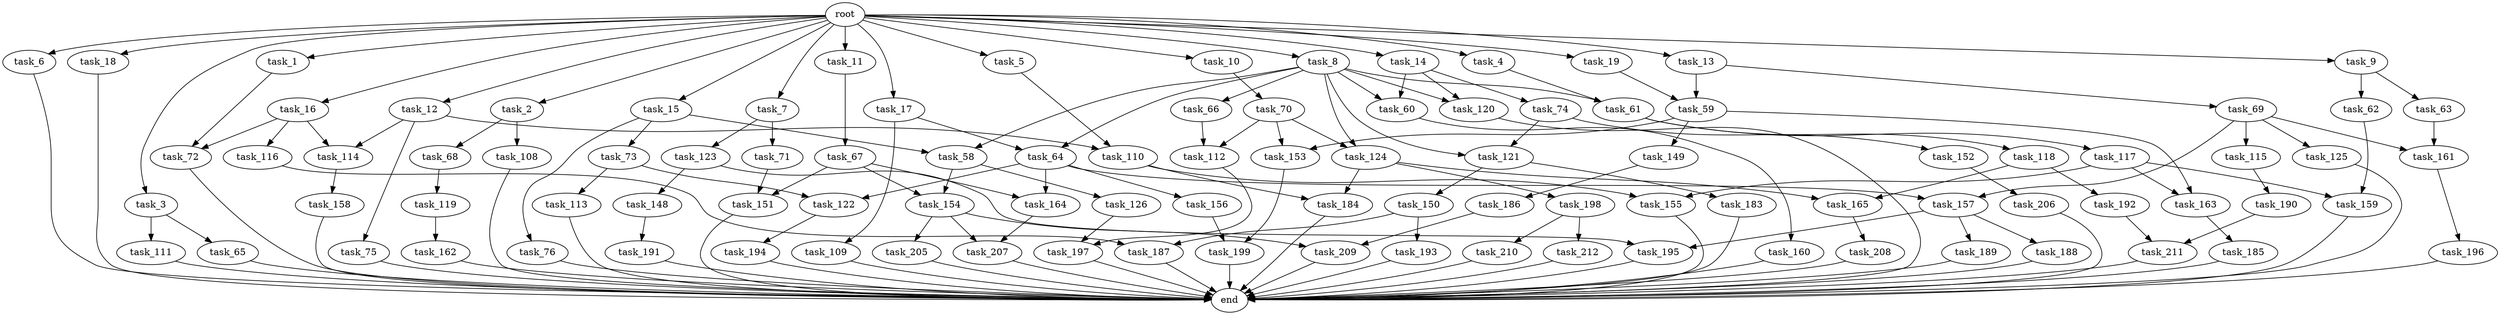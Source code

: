digraph G {
  root [size="0.000000"];
  task_1 [size="102.400000"];
  task_2 [size="102.400000"];
  task_3 [size="102.400000"];
  task_4 [size="102.400000"];
  task_5 [size="102.400000"];
  task_6 [size="102.400000"];
  task_7 [size="102.400000"];
  task_8 [size="102.400000"];
  task_9 [size="102.400000"];
  task_10 [size="102.400000"];
  task_11 [size="102.400000"];
  task_12 [size="102.400000"];
  task_13 [size="102.400000"];
  task_14 [size="102.400000"];
  task_15 [size="102.400000"];
  task_16 [size="102.400000"];
  task_17 [size="102.400000"];
  task_18 [size="102.400000"];
  task_19 [size="102.400000"];
  task_58 [size="85899345920.000000"];
  task_59 [size="68719476736.000000"];
  task_60 [size="85899345920.000000"];
  task_61 [size="140874927308.800018"];
  task_62 [size="3435973836.800000"];
  task_63 [size="3435973836.800000"];
  task_64 [size="97066260889.600006"];
  task_65 [size="85899345920.000000"];
  task_66 [size="54975581388.800003"];
  task_67 [size="21474836480.000000"];
  task_68 [size="69578470195.199997"];
  task_69 [size="54975581388.800003"];
  task_70 [size="30923764531.200001"];
  task_71 [size="13743895347.200001"];
  task_72 [size="52398601011.200005"];
  task_73 [size="30923764531.200001"];
  task_74 [size="30923764531.200001"];
  task_75 [size="69578470195.199997"];
  task_76 [size="30923764531.200001"];
  task_108 [size="69578470195.199997"];
  task_109 [size="42090679500.800003"];
  task_110 [size="155477816115.200012"];
  task_111 [size="85899345920.000000"];
  task_112 [size="155477816115.200012"];
  task_113 [size="42090679500.800003"];
  task_114 [size="91053306675.200012"];
  task_115 [size="21474836480.000000"];
  task_116 [size="21474836480.000000"];
  task_117 [size="21474836480.000000"];
  task_118 [size="21474836480.000000"];
  task_119 [size="85899345920.000000"];
  task_120 [size="85899345920.000000"];
  task_121 [size="76450417868.800003"];
  task_122 [size="63565515980.800003"];
  task_123 [size="13743895347.200001"];
  task_124 [size="124554051584.000000"];
  task_125 [size="21474836480.000000"];
  task_126 [size="3435973836.800000"];
  task_148 [size="30923764531.200001"];
  task_149 [size="13743895347.200001"];
  task_150 [size="21474836480.000000"];
  task_151 [size="111669149696.000000"];
  task_152 [size="21474836480.000000"];
  task_153 [size="83322365542.400009"];
  task_154 [size="73014444032.000000"];
  task_155 [size="63565515980.800003"];
  task_156 [size="21474836480.000000"];
  task_157 [size="42949672960.000000"];
  task_158 [size="85899345920.000000"];
  task_159 [size="91053306675.200012"];
  task_160 [size="3435973836.800000"];
  task_161 [size="107374182400.000000"];
  task_162 [size="13743895347.200001"];
  task_163 [size="35218731827.200005"];
  task_164 [size="91053306675.200012"];
  task_165 [size="83322365542.400009"];
  task_183 [size="21474836480.000000"];
  task_184 [size="55834574848.000000"];
  task_185 [size="42090679500.800003"];
  task_186 [size="30923764531.200001"];
  task_187 [size="76450417868.800003"];
  task_188 [size="30923764531.200001"];
  task_189 [size="30923764531.200001"];
  task_190 [size="85899345920.000000"];
  task_191 [size="21474836480.000000"];
  task_192 [size="69578470195.199997"];
  task_193 [size="21474836480.000000"];
  task_194 [size="21474836480.000000"];
  task_195 [size="61847529062.400002"];
  task_196 [size="7730941132.800000"];
  task_197 [size="93630287052.800003"];
  task_198 [size="13743895347.200001"];
  task_199 [size="62706522521.600006"];
  task_205 [size="54975581388.800003"];
  task_206 [size="85899345920.000000"];
  task_207 [size="109951162777.600006"];
  task_208 [size="42090679500.800003"];
  task_209 [size="97066260889.600006"];
  task_210 [size="54975581388.800003"];
  task_211 [size="62706522521.600006"];
  task_212 [size="54975581388.800003"];
  end [size="0.000000"];

  root -> task_1 [size="1.000000"];
  root -> task_2 [size="1.000000"];
  root -> task_3 [size="1.000000"];
  root -> task_4 [size="1.000000"];
  root -> task_5 [size="1.000000"];
  root -> task_6 [size="1.000000"];
  root -> task_7 [size="1.000000"];
  root -> task_8 [size="1.000000"];
  root -> task_9 [size="1.000000"];
  root -> task_10 [size="1.000000"];
  root -> task_11 [size="1.000000"];
  root -> task_12 [size="1.000000"];
  root -> task_13 [size="1.000000"];
  root -> task_14 [size="1.000000"];
  root -> task_15 [size="1.000000"];
  root -> task_16 [size="1.000000"];
  root -> task_17 [size="1.000000"];
  root -> task_18 [size="1.000000"];
  root -> task_19 [size="1.000000"];
  task_1 -> task_72 [size="301989888.000000"];
  task_2 -> task_68 [size="679477248.000000"];
  task_2 -> task_108 [size="679477248.000000"];
  task_3 -> task_65 [size="838860800.000000"];
  task_3 -> task_111 [size="838860800.000000"];
  task_4 -> task_61 [size="838860800.000000"];
  task_5 -> task_110 [size="838860800.000000"];
  task_6 -> end [size="1.000000"];
  task_7 -> task_71 [size="134217728.000000"];
  task_7 -> task_123 [size="134217728.000000"];
  task_8 -> task_58 [size="536870912.000000"];
  task_8 -> task_60 [size="536870912.000000"];
  task_8 -> task_61 [size="536870912.000000"];
  task_8 -> task_64 [size="536870912.000000"];
  task_8 -> task_66 [size="536870912.000000"];
  task_8 -> task_120 [size="536870912.000000"];
  task_8 -> task_121 [size="536870912.000000"];
  task_8 -> task_124 [size="536870912.000000"];
  task_9 -> task_62 [size="33554432.000000"];
  task_9 -> task_63 [size="33554432.000000"];
  task_10 -> task_70 [size="301989888.000000"];
  task_11 -> task_67 [size="209715200.000000"];
  task_12 -> task_75 [size="679477248.000000"];
  task_12 -> task_110 [size="679477248.000000"];
  task_12 -> task_114 [size="679477248.000000"];
  task_13 -> task_59 [size="536870912.000000"];
  task_13 -> task_69 [size="536870912.000000"];
  task_14 -> task_60 [size="301989888.000000"];
  task_14 -> task_74 [size="301989888.000000"];
  task_14 -> task_120 [size="301989888.000000"];
  task_15 -> task_58 [size="301989888.000000"];
  task_15 -> task_73 [size="301989888.000000"];
  task_15 -> task_76 [size="301989888.000000"];
  task_16 -> task_72 [size="209715200.000000"];
  task_16 -> task_114 [size="209715200.000000"];
  task_16 -> task_116 [size="209715200.000000"];
  task_17 -> task_64 [size="411041792.000000"];
  task_17 -> task_109 [size="411041792.000000"];
  task_18 -> end [size="1.000000"];
  task_19 -> task_59 [size="134217728.000000"];
  task_58 -> task_126 [size="33554432.000000"];
  task_58 -> task_154 [size="33554432.000000"];
  task_59 -> task_149 [size="134217728.000000"];
  task_59 -> task_153 [size="134217728.000000"];
  task_59 -> task_163 [size="134217728.000000"];
  task_60 -> task_160 [size="33554432.000000"];
  task_61 -> task_117 [size="209715200.000000"];
  task_61 -> task_118 [size="209715200.000000"];
  task_62 -> task_159 [size="679477248.000000"];
  task_63 -> task_161 [size="838860800.000000"];
  task_64 -> task_122 [size="209715200.000000"];
  task_64 -> task_156 [size="209715200.000000"];
  task_64 -> task_157 [size="209715200.000000"];
  task_64 -> task_164 [size="209715200.000000"];
  task_65 -> end [size="1.000000"];
  task_66 -> task_112 [size="838860800.000000"];
  task_67 -> task_151 [size="679477248.000000"];
  task_67 -> task_154 [size="679477248.000000"];
  task_67 -> task_164 [size="679477248.000000"];
  task_68 -> task_119 [size="838860800.000000"];
  task_69 -> task_115 [size="209715200.000000"];
  task_69 -> task_125 [size="209715200.000000"];
  task_69 -> task_157 [size="209715200.000000"];
  task_69 -> task_161 [size="209715200.000000"];
  task_70 -> task_112 [size="679477248.000000"];
  task_70 -> task_124 [size="679477248.000000"];
  task_70 -> task_153 [size="679477248.000000"];
  task_71 -> task_151 [size="411041792.000000"];
  task_72 -> end [size="1.000000"];
  task_73 -> task_113 [size="411041792.000000"];
  task_73 -> task_122 [size="411041792.000000"];
  task_74 -> task_121 [size="209715200.000000"];
  task_74 -> task_152 [size="209715200.000000"];
  task_75 -> end [size="1.000000"];
  task_76 -> end [size="1.000000"];
  task_108 -> end [size="1.000000"];
  task_109 -> end [size="1.000000"];
  task_110 -> task_155 [size="411041792.000000"];
  task_110 -> task_184 [size="411041792.000000"];
  task_111 -> end [size="1.000000"];
  task_112 -> task_197 [size="838860800.000000"];
  task_113 -> end [size="1.000000"];
  task_114 -> task_158 [size="838860800.000000"];
  task_115 -> task_190 [size="838860800.000000"];
  task_116 -> task_187 [size="536870912.000000"];
  task_117 -> task_155 [size="209715200.000000"];
  task_117 -> task_159 [size="209715200.000000"];
  task_117 -> task_163 [size="209715200.000000"];
  task_118 -> task_165 [size="679477248.000000"];
  task_118 -> task_192 [size="679477248.000000"];
  task_119 -> task_162 [size="134217728.000000"];
  task_120 -> end [size="1.000000"];
  task_121 -> task_150 [size="209715200.000000"];
  task_121 -> task_183 [size="209715200.000000"];
  task_122 -> task_194 [size="209715200.000000"];
  task_123 -> task_148 [size="301989888.000000"];
  task_123 -> task_195 [size="301989888.000000"];
  task_124 -> task_165 [size="134217728.000000"];
  task_124 -> task_184 [size="134217728.000000"];
  task_124 -> task_198 [size="134217728.000000"];
  task_125 -> end [size="1.000000"];
  task_126 -> task_197 [size="75497472.000000"];
  task_148 -> task_191 [size="209715200.000000"];
  task_149 -> task_186 [size="301989888.000000"];
  task_150 -> task_187 [size="209715200.000000"];
  task_150 -> task_193 [size="209715200.000000"];
  task_151 -> end [size="1.000000"];
  task_152 -> task_206 [size="838860800.000000"];
  task_153 -> task_199 [size="75497472.000000"];
  task_154 -> task_205 [size="536870912.000000"];
  task_154 -> task_207 [size="536870912.000000"];
  task_154 -> task_209 [size="536870912.000000"];
  task_155 -> end [size="1.000000"];
  task_156 -> task_199 [size="536870912.000000"];
  task_157 -> task_188 [size="301989888.000000"];
  task_157 -> task_189 [size="301989888.000000"];
  task_157 -> task_195 [size="301989888.000000"];
  task_158 -> end [size="1.000000"];
  task_159 -> end [size="1.000000"];
  task_160 -> end [size="1.000000"];
  task_161 -> task_196 [size="75497472.000000"];
  task_162 -> end [size="1.000000"];
  task_163 -> task_185 [size="411041792.000000"];
  task_164 -> task_207 [size="536870912.000000"];
  task_165 -> task_208 [size="411041792.000000"];
  task_183 -> end [size="1.000000"];
  task_184 -> end [size="1.000000"];
  task_185 -> end [size="1.000000"];
  task_186 -> task_209 [size="411041792.000000"];
  task_187 -> end [size="1.000000"];
  task_188 -> end [size="1.000000"];
  task_189 -> end [size="1.000000"];
  task_190 -> task_211 [size="536870912.000000"];
  task_191 -> end [size="1.000000"];
  task_192 -> task_211 [size="75497472.000000"];
  task_193 -> end [size="1.000000"];
  task_194 -> end [size="1.000000"];
  task_195 -> end [size="1.000000"];
  task_196 -> end [size="1.000000"];
  task_197 -> end [size="1.000000"];
  task_198 -> task_210 [size="536870912.000000"];
  task_198 -> task_212 [size="536870912.000000"];
  task_199 -> end [size="1.000000"];
  task_205 -> end [size="1.000000"];
  task_206 -> end [size="1.000000"];
  task_207 -> end [size="1.000000"];
  task_208 -> end [size="1.000000"];
  task_209 -> end [size="1.000000"];
  task_210 -> end [size="1.000000"];
  task_211 -> end [size="1.000000"];
  task_212 -> end [size="1.000000"];
}
